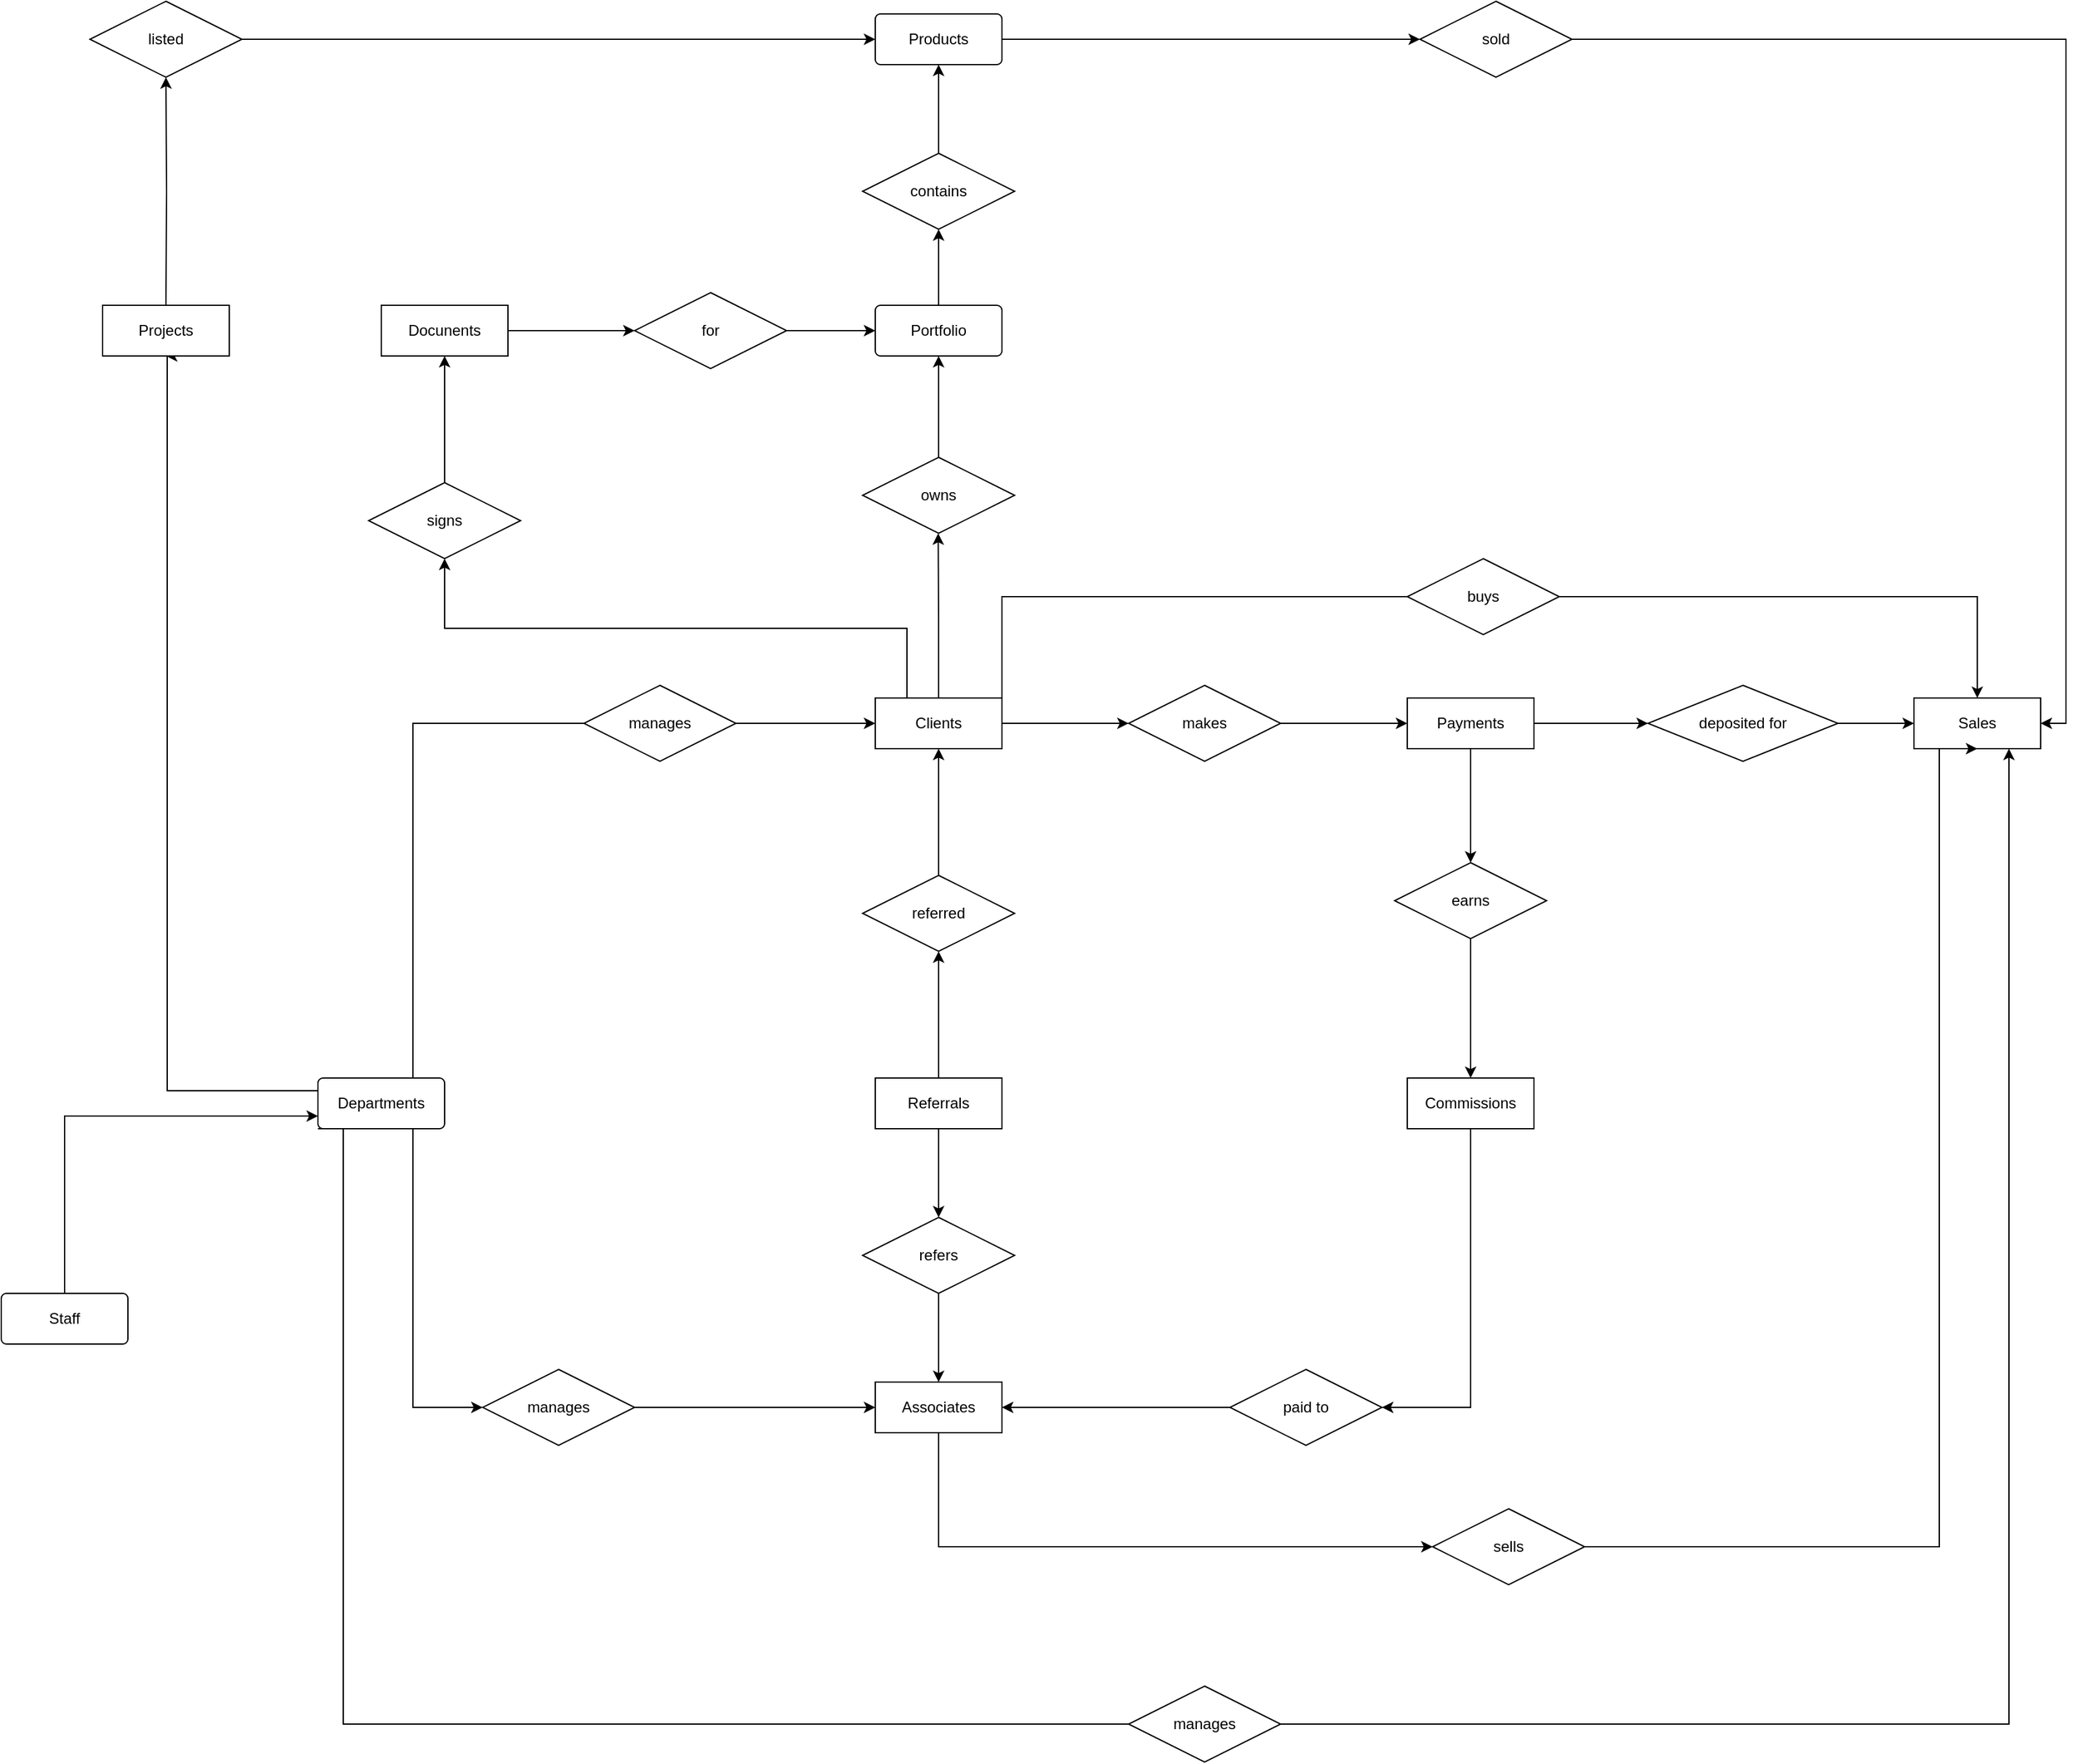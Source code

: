 <mxfile version="24.8.4">
  <diagram id="C5RBs43oDa-KdzZeNtuy" name="Page-1">
    <mxGraphModel dx="2879" dy="1368" grid="1" gridSize="10" guides="1" tooltips="1" connect="1" arrows="1" fold="1" page="1" pageScale="1" pageWidth="827" pageHeight="1169" math="0" shadow="0">
      <root>
        <mxCell id="WIyWlLk6GJQsqaUBKTNV-0" />
        <mxCell id="WIyWlLk6GJQsqaUBKTNV-1" parent="WIyWlLk6GJQsqaUBKTNV-0" />
        <mxCell id="-iL_q_5K7ntlTjBid33d-21" value="" style="edgeStyle=orthogonalEdgeStyle;rounded=0;orthogonalLoop=1;jettySize=auto;html=1;" edge="1" parent="WIyWlLk6GJQsqaUBKTNV-1" source="-iL_q_5K7ntlTjBid33d-6" target="-iL_q_5K7ntlTjBid33d-8">
          <mxGeometry relative="1" as="geometry" />
        </mxCell>
        <mxCell id="-iL_q_5K7ntlTjBid33d-36" style="edgeStyle=orthogonalEdgeStyle;rounded=0;orthogonalLoop=1;jettySize=auto;html=1;exitX=0.75;exitY=0;exitDx=0;exitDy=0;entryX=0.5;entryY=0;entryDx=0;entryDy=0;" edge="1" parent="WIyWlLk6GJQsqaUBKTNV-1" source="-iL_q_5K7ntlTjBid33d-6" target="-iL_q_5K7ntlTjBid33d-34">
          <mxGeometry relative="1" as="geometry">
            <Array as="points">
              <mxPoint x="350" y="550" />
              <mxPoint x="350" y="470" />
              <mxPoint x="1120" y="470" />
            </Array>
          </mxGeometry>
        </mxCell>
        <mxCell id="-iL_q_5K7ntlTjBid33d-58" style="edgeStyle=orthogonalEdgeStyle;rounded=0;orthogonalLoop=1;jettySize=auto;html=1;exitX=0.5;exitY=0;exitDx=0;exitDy=0;" edge="1" parent="WIyWlLk6GJQsqaUBKTNV-1" source="-iL_q_5K7ntlTjBid33d-6">
          <mxGeometry relative="1" as="geometry">
            <mxPoint x="299.667" y="420" as="targetPoint" />
          </mxGeometry>
        </mxCell>
        <mxCell id="-iL_q_5K7ntlTjBid33d-103" style="edgeStyle=orthogonalEdgeStyle;rounded=0;orthogonalLoop=1;jettySize=auto;html=1;exitX=0.25;exitY=0;exitDx=0;exitDy=0;entryX=0.5;entryY=1;entryDx=0;entryDy=0;" edge="1" parent="WIyWlLk6GJQsqaUBKTNV-1" source="-iL_q_5K7ntlTjBid33d-6" target="-iL_q_5K7ntlTjBid33d-101">
          <mxGeometry relative="1" as="geometry" />
        </mxCell>
        <mxCell id="-iL_q_5K7ntlTjBid33d-6" value="Clients" style="whiteSpace=wrap;html=1;align=center;" vertex="1" parent="WIyWlLk6GJQsqaUBKTNV-1">
          <mxGeometry x="250" y="550" width="100" height="40" as="geometry" />
        </mxCell>
        <mxCell id="-iL_q_5K7ntlTjBid33d-22" value="" style="edgeStyle=orthogonalEdgeStyle;rounded=0;orthogonalLoop=1;jettySize=auto;html=1;" edge="1" parent="WIyWlLk6GJQsqaUBKTNV-1" source="-iL_q_5K7ntlTjBid33d-8" target="-iL_q_5K7ntlTjBid33d-9">
          <mxGeometry relative="1" as="geometry" />
        </mxCell>
        <mxCell id="-iL_q_5K7ntlTjBid33d-8" value="makes" style="shape=rhombus;perimeter=rhombusPerimeter;whiteSpace=wrap;html=1;align=center;" vertex="1" parent="WIyWlLk6GJQsqaUBKTNV-1">
          <mxGeometry x="450" y="540" width="120" height="60" as="geometry" />
        </mxCell>
        <mxCell id="-iL_q_5K7ntlTjBid33d-49" value="" style="edgeStyle=orthogonalEdgeStyle;rounded=0;orthogonalLoop=1;jettySize=auto;html=1;" edge="1" parent="WIyWlLk6GJQsqaUBKTNV-1" source="-iL_q_5K7ntlTjBid33d-9" target="-iL_q_5K7ntlTjBid33d-48">
          <mxGeometry relative="1" as="geometry" />
        </mxCell>
        <mxCell id="-iL_q_5K7ntlTjBid33d-9" value="Payments" style="whiteSpace=wrap;html=1;align=center;" vertex="1" parent="WIyWlLk6GJQsqaUBKTNV-1">
          <mxGeometry x="670" y="550" width="100" height="40" as="geometry" />
        </mxCell>
        <mxCell id="-iL_q_5K7ntlTjBid33d-13" value="" style="edgeStyle=orthogonalEdgeStyle;rounded=0;orthogonalLoop=1;jettySize=auto;html=1;" edge="1" parent="WIyWlLk6GJQsqaUBKTNV-1" source="-iL_q_5K7ntlTjBid33d-9" target="-iL_q_5K7ntlTjBid33d-10">
          <mxGeometry relative="1" as="geometry" />
        </mxCell>
        <mxCell id="-iL_q_5K7ntlTjBid33d-10" value="earns" style="shape=rhombus;perimeter=rhombusPerimeter;whiteSpace=wrap;html=1;align=center;" vertex="1" parent="WIyWlLk6GJQsqaUBKTNV-1">
          <mxGeometry x="660" y="680" width="120" height="60" as="geometry" />
        </mxCell>
        <mxCell id="-iL_q_5K7ntlTjBid33d-12" value="" style="edgeStyle=orthogonalEdgeStyle;rounded=0;orthogonalLoop=1;jettySize=auto;html=1;" edge="1" parent="WIyWlLk6GJQsqaUBKTNV-1" source="-iL_q_5K7ntlTjBid33d-10" target="-iL_q_5K7ntlTjBid33d-11">
          <mxGeometry relative="1" as="geometry" />
        </mxCell>
        <mxCell id="-iL_q_5K7ntlTjBid33d-11" value="Commissions" style="whiteSpace=wrap;html=1;align=center;" vertex="1" parent="WIyWlLk6GJQsqaUBKTNV-1">
          <mxGeometry x="670" y="850" width="100" height="40" as="geometry" />
        </mxCell>
        <mxCell id="-iL_q_5K7ntlTjBid33d-16" value="" style="edgeStyle=orthogonalEdgeStyle;rounded=0;orthogonalLoop=1;jettySize=auto;html=1;" edge="1" parent="WIyWlLk6GJQsqaUBKTNV-1" source="-iL_q_5K7ntlTjBid33d-14" target="-iL_q_5K7ntlTjBid33d-15">
          <mxGeometry relative="1" as="geometry" />
        </mxCell>
        <mxCell id="-iL_q_5K7ntlTjBid33d-25" value="" style="edgeStyle=orthogonalEdgeStyle;rounded=0;orthogonalLoop=1;jettySize=auto;html=1;" edge="1" parent="WIyWlLk6GJQsqaUBKTNV-1" source="-iL_q_5K7ntlTjBid33d-14" target="-iL_q_5K7ntlTjBid33d-24">
          <mxGeometry relative="1" as="geometry" />
        </mxCell>
        <mxCell id="-iL_q_5K7ntlTjBid33d-14" value="Referrals" style="whiteSpace=wrap;html=1;align=center;" vertex="1" parent="WIyWlLk6GJQsqaUBKTNV-1">
          <mxGeometry x="250" y="850" width="100" height="40" as="geometry" />
        </mxCell>
        <mxCell id="-iL_q_5K7ntlTjBid33d-17" value="" style="edgeStyle=orthogonalEdgeStyle;rounded=0;orthogonalLoop=1;jettySize=auto;html=1;" edge="1" parent="WIyWlLk6GJQsqaUBKTNV-1" source="-iL_q_5K7ntlTjBid33d-15" target="-iL_q_5K7ntlTjBid33d-6">
          <mxGeometry relative="1" as="geometry" />
        </mxCell>
        <mxCell id="-iL_q_5K7ntlTjBid33d-15" value="referred" style="shape=rhombus;perimeter=rhombusPerimeter;whiteSpace=wrap;html=1;align=center;" vertex="1" parent="WIyWlLk6GJQsqaUBKTNV-1">
          <mxGeometry x="240" y="690" width="120" height="60" as="geometry" />
        </mxCell>
        <mxCell id="-iL_q_5K7ntlTjBid33d-41" style="edgeStyle=orthogonalEdgeStyle;rounded=0;orthogonalLoop=1;jettySize=auto;html=1;exitX=0.75;exitY=1;exitDx=0;exitDy=0;entryX=0;entryY=0.5;entryDx=0;entryDy=0;" edge="1" parent="WIyWlLk6GJQsqaUBKTNV-1" source="-iL_q_5K7ntlTjBid33d-23" target="-iL_q_5K7ntlTjBid33d-40">
          <mxGeometry relative="1" as="geometry">
            <Array as="points">
              <mxPoint x="300" y="1130" />
              <mxPoint x="300" y="1220" />
            </Array>
          </mxGeometry>
        </mxCell>
        <mxCell id="-iL_q_5K7ntlTjBid33d-23" value="Associates" style="whiteSpace=wrap;html=1;align=center;" vertex="1" parent="WIyWlLk6GJQsqaUBKTNV-1">
          <mxGeometry x="250" y="1090" width="100" height="40" as="geometry" />
        </mxCell>
        <mxCell id="-iL_q_5K7ntlTjBid33d-26" value="" style="edgeStyle=orthogonalEdgeStyle;rounded=0;orthogonalLoop=1;jettySize=auto;html=1;" edge="1" parent="WIyWlLk6GJQsqaUBKTNV-1" source="-iL_q_5K7ntlTjBid33d-24" target="-iL_q_5K7ntlTjBid33d-23">
          <mxGeometry relative="1" as="geometry" />
        </mxCell>
        <mxCell id="-iL_q_5K7ntlTjBid33d-24" value="refers" style="shape=rhombus;perimeter=rhombusPerimeter;whiteSpace=wrap;html=1;align=center;" vertex="1" parent="WIyWlLk6GJQsqaUBKTNV-1">
          <mxGeometry x="240" y="960" width="120" height="60" as="geometry" />
        </mxCell>
        <mxCell id="-iL_q_5K7ntlTjBid33d-31" value="" style="edgeStyle=orthogonalEdgeStyle;rounded=0;orthogonalLoop=1;jettySize=auto;html=1;exitX=0.5;exitY=1;exitDx=0;exitDy=0;entryX=1;entryY=0.5;entryDx=0;entryDy=0;" edge="1" parent="WIyWlLk6GJQsqaUBKTNV-1" target="-iL_q_5K7ntlTjBid33d-27">
          <mxGeometry relative="1" as="geometry">
            <mxPoint x="710" y="890.0" as="sourcePoint" />
            <mxPoint x="710" y="1110" as="targetPoint" />
            <Array as="points">
              <mxPoint x="720" y="890" />
              <mxPoint x="720" y="1110" />
            </Array>
          </mxGeometry>
        </mxCell>
        <mxCell id="-iL_q_5K7ntlTjBid33d-33" value="" style="edgeStyle=orthogonalEdgeStyle;rounded=0;orthogonalLoop=1;jettySize=auto;html=1;entryX=1;entryY=0.5;entryDx=0;entryDy=0;" edge="1" parent="WIyWlLk6GJQsqaUBKTNV-1" source="-iL_q_5K7ntlTjBid33d-27" target="-iL_q_5K7ntlTjBid33d-23">
          <mxGeometry relative="1" as="geometry">
            <mxPoint x="500" y="1110" as="targetPoint" />
          </mxGeometry>
        </mxCell>
        <mxCell id="-iL_q_5K7ntlTjBid33d-27" value="paid to" style="shape=rhombus;perimeter=rhombusPerimeter;whiteSpace=wrap;html=1;align=center;" vertex="1" parent="WIyWlLk6GJQsqaUBKTNV-1">
          <mxGeometry x="530" y="1080" width="120" height="60" as="geometry" />
        </mxCell>
        <mxCell id="-iL_q_5K7ntlTjBid33d-50" value="" style="edgeStyle=orthogonalEdgeStyle;rounded=0;orthogonalLoop=1;jettySize=auto;html=1;" edge="1" parent="WIyWlLk6GJQsqaUBKTNV-1" source="-iL_q_5K7ntlTjBid33d-48" target="-iL_q_5K7ntlTjBid33d-34">
          <mxGeometry relative="1" as="geometry" />
        </mxCell>
        <mxCell id="-iL_q_5K7ntlTjBid33d-34" value="Sales" style="whiteSpace=wrap;html=1;align=center;" vertex="1" parent="WIyWlLk6GJQsqaUBKTNV-1">
          <mxGeometry x="1070" y="550" width="100" height="40" as="geometry" />
        </mxCell>
        <mxCell id="-iL_q_5K7ntlTjBid33d-39" value="buys" style="shape=rhombus;perimeter=rhombusPerimeter;whiteSpace=wrap;html=1;align=center;" vertex="1" parent="WIyWlLk6GJQsqaUBKTNV-1">
          <mxGeometry x="670" y="440" width="120" height="60" as="geometry" />
        </mxCell>
        <mxCell id="-iL_q_5K7ntlTjBid33d-42" style="edgeStyle=orthogonalEdgeStyle;rounded=0;orthogonalLoop=1;jettySize=auto;html=1;exitX=1;exitY=0;exitDx=0;exitDy=0;entryX=0.5;entryY=1;entryDx=0;entryDy=0;" edge="1" parent="WIyWlLk6GJQsqaUBKTNV-1" source="-iL_q_5K7ntlTjBid33d-40" target="-iL_q_5K7ntlTjBid33d-34">
          <mxGeometry relative="1" as="geometry">
            <mxPoint x="1130" y="900.0" as="targetPoint" />
            <Array as="points">
              <mxPoint x="780" y="1220" />
              <mxPoint x="1090" y="1220" />
              <mxPoint x="1090" y="590" />
            </Array>
          </mxGeometry>
        </mxCell>
        <mxCell id="-iL_q_5K7ntlTjBid33d-40" value="sells" style="shape=rhombus;perimeter=rhombusPerimeter;whiteSpace=wrap;html=1;align=center;" vertex="1" parent="WIyWlLk6GJQsqaUBKTNV-1">
          <mxGeometry x="690" y="1190" width="120" height="60" as="geometry" />
        </mxCell>
        <mxCell id="-iL_q_5K7ntlTjBid33d-48" value="deposited for" style="rhombus;whiteSpace=wrap;html=1;" vertex="1" parent="WIyWlLk6GJQsqaUBKTNV-1">
          <mxGeometry x="860" y="540" width="150" height="60" as="geometry" />
        </mxCell>
        <mxCell id="-iL_q_5K7ntlTjBid33d-68" style="edgeStyle=orthogonalEdgeStyle;rounded=0;orthogonalLoop=1;jettySize=auto;html=1;exitX=0.75;exitY=0;exitDx=0;exitDy=0;entryX=0;entryY=0.5;entryDx=0;entryDy=0;" edge="1" parent="WIyWlLk6GJQsqaUBKTNV-1" source="-iL_q_5K7ntlTjBid33d-51" target="-iL_q_5K7ntlTjBid33d-6">
          <mxGeometry relative="1" as="geometry" />
        </mxCell>
        <mxCell id="-iL_q_5K7ntlTjBid33d-86" style="edgeStyle=orthogonalEdgeStyle;rounded=0;orthogonalLoop=1;jettySize=auto;html=1;exitX=0;exitY=0.5;exitDx=0;exitDy=0;entryX=0.5;entryY=1;entryDx=0;entryDy=0;" edge="1" parent="WIyWlLk6GJQsqaUBKTNV-1" source="-iL_q_5K7ntlTjBid33d-51">
          <mxGeometry relative="1" as="geometry">
            <mxPoint x="-310" y="280" as="targetPoint" />
            <Array as="points">
              <mxPoint x="-190" y="860" />
              <mxPoint x="-309" y="860" />
              <mxPoint x="-309" y="280" />
            </Array>
          </mxGeometry>
        </mxCell>
        <mxCell id="-iL_q_5K7ntlTjBid33d-94" style="edgeStyle=orthogonalEdgeStyle;rounded=0;orthogonalLoop=1;jettySize=auto;html=1;exitX=0;exitY=1;exitDx=0;exitDy=0;entryX=0.75;entryY=1;entryDx=0;entryDy=0;" edge="1" parent="WIyWlLk6GJQsqaUBKTNV-1" source="-iL_q_5K7ntlTjBid33d-51" target="-iL_q_5K7ntlTjBid33d-34">
          <mxGeometry relative="1" as="geometry">
            <Array as="points">
              <mxPoint x="-170" y="890" />
              <mxPoint x="-170" y="1360" />
              <mxPoint x="1145" y="1360" />
            </Array>
          </mxGeometry>
        </mxCell>
        <mxCell id="-iL_q_5K7ntlTjBid33d-95" style="edgeStyle=orthogonalEdgeStyle;rounded=0;orthogonalLoop=1;jettySize=auto;html=1;exitX=0.75;exitY=1;exitDx=0;exitDy=0;entryX=0;entryY=0.5;entryDx=0;entryDy=0;" edge="1" parent="WIyWlLk6GJQsqaUBKTNV-1" source="-iL_q_5K7ntlTjBid33d-51" target="-iL_q_5K7ntlTjBid33d-70">
          <mxGeometry relative="1" as="geometry" />
        </mxCell>
        <mxCell id="-iL_q_5K7ntlTjBid33d-51" value="Departments" style="rounded=1;arcSize=10;whiteSpace=wrap;html=1;align=center;" vertex="1" parent="WIyWlLk6GJQsqaUBKTNV-1">
          <mxGeometry x="-190" y="850" width="100" height="40" as="geometry" />
        </mxCell>
        <mxCell id="-iL_q_5K7ntlTjBid33d-56" style="edgeStyle=orthogonalEdgeStyle;rounded=0;orthogonalLoop=1;jettySize=auto;html=1;exitX=1;exitY=0.5;exitDx=0;exitDy=0;entryX=0;entryY=0.5;entryDx=0;entryDy=0;" edge="1" parent="WIyWlLk6GJQsqaUBKTNV-1" source="-iL_q_5K7ntlTjBid33d-52" target="-iL_q_5K7ntlTjBid33d-55">
          <mxGeometry relative="1" as="geometry" />
        </mxCell>
        <mxCell id="-iL_q_5K7ntlTjBid33d-52" value="Products" style="rounded=1;arcSize=10;whiteSpace=wrap;html=1;align=center;" vertex="1" parent="WIyWlLk6GJQsqaUBKTNV-1">
          <mxGeometry x="250" y="10" width="100" height="40" as="geometry" />
        </mxCell>
        <mxCell id="-iL_q_5K7ntlTjBid33d-57" style="edgeStyle=orthogonalEdgeStyle;rounded=0;orthogonalLoop=1;jettySize=auto;html=1;exitX=1;exitY=0.5;exitDx=0;exitDy=0;entryX=1;entryY=0.5;entryDx=0;entryDy=0;" edge="1" parent="WIyWlLk6GJQsqaUBKTNV-1" source="-iL_q_5K7ntlTjBid33d-55" target="-iL_q_5K7ntlTjBid33d-34">
          <mxGeometry relative="1" as="geometry" />
        </mxCell>
        <mxCell id="-iL_q_5K7ntlTjBid33d-55" value="sold" style="shape=rhombus;perimeter=rhombusPerimeter;whiteSpace=wrap;html=1;align=center;" vertex="1" parent="WIyWlLk6GJQsqaUBKTNV-1">
          <mxGeometry x="680" width="120" height="60" as="geometry" />
        </mxCell>
        <mxCell id="-iL_q_5K7ntlTjBid33d-62" value="" style="edgeStyle=orthogonalEdgeStyle;rounded=0;orthogonalLoop=1;jettySize=auto;html=1;" edge="1" parent="WIyWlLk6GJQsqaUBKTNV-1" source="-iL_q_5K7ntlTjBid33d-59">
          <mxGeometry relative="1" as="geometry">
            <mxPoint x="300" y="280" as="targetPoint" />
          </mxGeometry>
        </mxCell>
        <mxCell id="-iL_q_5K7ntlTjBid33d-59" value="owns" style="shape=rhombus;perimeter=rhombusPerimeter;whiteSpace=wrap;html=1;align=center;" vertex="1" parent="WIyWlLk6GJQsqaUBKTNV-1">
          <mxGeometry x="240" y="360" width="120" height="60" as="geometry" />
        </mxCell>
        <mxCell id="-iL_q_5K7ntlTjBid33d-67" value="" style="edgeStyle=orthogonalEdgeStyle;rounded=0;orthogonalLoop=1;jettySize=auto;html=1;" edge="1" parent="WIyWlLk6GJQsqaUBKTNV-1" source="-iL_q_5K7ntlTjBid33d-64" target="-iL_q_5K7ntlTjBid33d-65">
          <mxGeometry relative="1" as="geometry" />
        </mxCell>
        <mxCell id="-iL_q_5K7ntlTjBid33d-64" value="Portfolio" style="rounded=1;arcSize=10;whiteSpace=wrap;html=1;align=center;" vertex="1" parent="WIyWlLk6GJQsqaUBKTNV-1">
          <mxGeometry x="250" y="240" width="100" height="40" as="geometry" />
        </mxCell>
        <mxCell id="-iL_q_5K7ntlTjBid33d-66" value="" style="edgeStyle=orthogonalEdgeStyle;rounded=0;orthogonalLoop=1;jettySize=auto;html=1;" edge="1" parent="WIyWlLk6GJQsqaUBKTNV-1" source="-iL_q_5K7ntlTjBid33d-65" target="-iL_q_5K7ntlTjBid33d-52">
          <mxGeometry relative="1" as="geometry" />
        </mxCell>
        <mxCell id="-iL_q_5K7ntlTjBid33d-65" value="contains" style="shape=rhombus;perimeter=rhombusPerimeter;whiteSpace=wrap;html=1;align=center;" vertex="1" parent="WIyWlLk6GJQsqaUBKTNV-1">
          <mxGeometry x="240" y="120" width="120" height="60" as="geometry" />
        </mxCell>
        <mxCell id="-iL_q_5K7ntlTjBid33d-70" value="manages" style="shape=rhombus;perimeter=rhombusPerimeter;whiteSpace=wrap;html=1;align=center;" vertex="1" parent="WIyWlLk6GJQsqaUBKTNV-1">
          <mxGeometry x="-60" y="1080" width="120" height="60" as="geometry" />
        </mxCell>
        <mxCell id="-iL_q_5K7ntlTjBid33d-79" value="manages" style="shape=rhombus;perimeter=rhombusPerimeter;whiteSpace=wrap;html=1;align=center;" vertex="1" parent="WIyWlLk6GJQsqaUBKTNV-1">
          <mxGeometry x="20" y="540" width="120" height="60" as="geometry" />
        </mxCell>
        <mxCell id="-iL_q_5K7ntlTjBid33d-81" value="" style="edgeStyle=orthogonalEdgeStyle;rounded=0;orthogonalLoop=1;jettySize=auto;html=1;entryX=0;entryY=0.5;entryDx=0;entryDy=0;" edge="1" parent="WIyWlLk6GJQsqaUBKTNV-1" source="-iL_q_5K7ntlTjBid33d-70" target="-iL_q_5K7ntlTjBid33d-23">
          <mxGeometry relative="1" as="geometry">
            <mxPoint x="40" y="1110" as="sourcePoint" />
            <mxPoint x="80.0" y="1110" as="targetPoint" />
          </mxGeometry>
        </mxCell>
        <mxCell id="-iL_q_5K7ntlTjBid33d-84" style="edgeStyle=orthogonalEdgeStyle;rounded=0;orthogonalLoop=1;jettySize=auto;html=1;exitX=0.5;exitY=0;exitDx=0;exitDy=0;entryX=0.5;entryY=1;entryDx=0;entryDy=0;" edge="1" parent="WIyWlLk6GJQsqaUBKTNV-1" target="-iL_q_5K7ntlTjBid33d-83">
          <mxGeometry relative="1" as="geometry">
            <mxPoint x="-310" y="240" as="sourcePoint" />
          </mxGeometry>
        </mxCell>
        <mxCell id="-iL_q_5K7ntlTjBid33d-85" style="edgeStyle=orthogonalEdgeStyle;rounded=0;orthogonalLoop=1;jettySize=auto;html=1;exitX=1;exitY=0.5;exitDx=0;exitDy=0;entryX=0;entryY=0.5;entryDx=0;entryDy=0;" edge="1" parent="WIyWlLk6GJQsqaUBKTNV-1" source="-iL_q_5K7ntlTjBid33d-83" target="-iL_q_5K7ntlTjBid33d-52">
          <mxGeometry relative="1" as="geometry" />
        </mxCell>
        <mxCell id="-iL_q_5K7ntlTjBid33d-83" value="listed" style="shape=rhombus;perimeter=rhombusPerimeter;whiteSpace=wrap;html=1;align=center;" vertex="1" parent="WIyWlLk6GJQsqaUBKTNV-1">
          <mxGeometry x="-370" width="120" height="60" as="geometry" />
        </mxCell>
        <mxCell id="-iL_q_5K7ntlTjBid33d-87" value="Projects" style="whiteSpace=wrap;html=1;align=center;" vertex="1" parent="WIyWlLk6GJQsqaUBKTNV-1">
          <mxGeometry x="-360" y="240" width="100" height="40" as="geometry" />
        </mxCell>
        <mxCell id="-iL_q_5K7ntlTjBid33d-96" value="manages" style="shape=rhombus;perimeter=rhombusPerimeter;whiteSpace=wrap;html=1;align=center;" vertex="1" parent="WIyWlLk6GJQsqaUBKTNV-1">
          <mxGeometry x="450" y="1330" width="120" height="60" as="geometry" />
        </mxCell>
        <mxCell id="-iL_q_5K7ntlTjBid33d-98" style="edgeStyle=orthogonalEdgeStyle;rounded=0;orthogonalLoop=1;jettySize=auto;html=1;exitX=0.5;exitY=0;exitDx=0;exitDy=0;entryX=0;entryY=0.75;entryDx=0;entryDy=0;" edge="1" parent="WIyWlLk6GJQsqaUBKTNV-1" source="-iL_q_5K7ntlTjBid33d-97" target="-iL_q_5K7ntlTjBid33d-51">
          <mxGeometry relative="1" as="geometry" />
        </mxCell>
        <mxCell id="-iL_q_5K7ntlTjBid33d-97" value="Staff" style="rounded=1;arcSize=10;whiteSpace=wrap;html=1;align=center;" vertex="1" parent="WIyWlLk6GJQsqaUBKTNV-1">
          <mxGeometry x="-440" y="1020" width="100" height="40" as="geometry" />
        </mxCell>
        <mxCell id="-iL_q_5K7ntlTjBid33d-104" value="" style="edgeStyle=orthogonalEdgeStyle;rounded=0;orthogonalLoop=1;jettySize=auto;html=1;" edge="1" parent="WIyWlLk6GJQsqaUBKTNV-1" source="-iL_q_5K7ntlTjBid33d-101" target="-iL_q_5K7ntlTjBid33d-102">
          <mxGeometry relative="1" as="geometry" />
        </mxCell>
        <mxCell id="-iL_q_5K7ntlTjBid33d-101" value="signs" style="shape=rhombus;perimeter=rhombusPerimeter;whiteSpace=wrap;html=1;align=center;" vertex="1" parent="WIyWlLk6GJQsqaUBKTNV-1">
          <mxGeometry x="-150" y="380" width="120" height="60" as="geometry" />
        </mxCell>
        <mxCell id="-iL_q_5K7ntlTjBid33d-106" value="" style="edgeStyle=orthogonalEdgeStyle;rounded=0;orthogonalLoop=1;jettySize=auto;html=1;" edge="1" parent="WIyWlLk6GJQsqaUBKTNV-1" source="-iL_q_5K7ntlTjBid33d-102" target="-iL_q_5K7ntlTjBid33d-105">
          <mxGeometry relative="1" as="geometry" />
        </mxCell>
        <mxCell id="-iL_q_5K7ntlTjBid33d-102" value="Docunents" style="whiteSpace=wrap;html=1;align=center;" vertex="1" parent="WIyWlLk6GJQsqaUBKTNV-1">
          <mxGeometry x="-140" y="240" width="100" height="40" as="geometry" />
        </mxCell>
        <mxCell id="-iL_q_5K7ntlTjBid33d-107" value="" style="edgeStyle=orthogonalEdgeStyle;rounded=0;orthogonalLoop=1;jettySize=auto;html=1;" edge="1" parent="WIyWlLk6GJQsqaUBKTNV-1" source="-iL_q_5K7ntlTjBid33d-105" target="-iL_q_5K7ntlTjBid33d-64">
          <mxGeometry relative="1" as="geometry" />
        </mxCell>
        <mxCell id="-iL_q_5K7ntlTjBid33d-105" value="for" style="shape=rhombus;perimeter=rhombusPerimeter;whiteSpace=wrap;html=1;align=center;" vertex="1" parent="WIyWlLk6GJQsqaUBKTNV-1">
          <mxGeometry x="60" y="230" width="120" height="60" as="geometry" />
        </mxCell>
      </root>
    </mxGraphModel>
  </diagram>
</mxfile>
